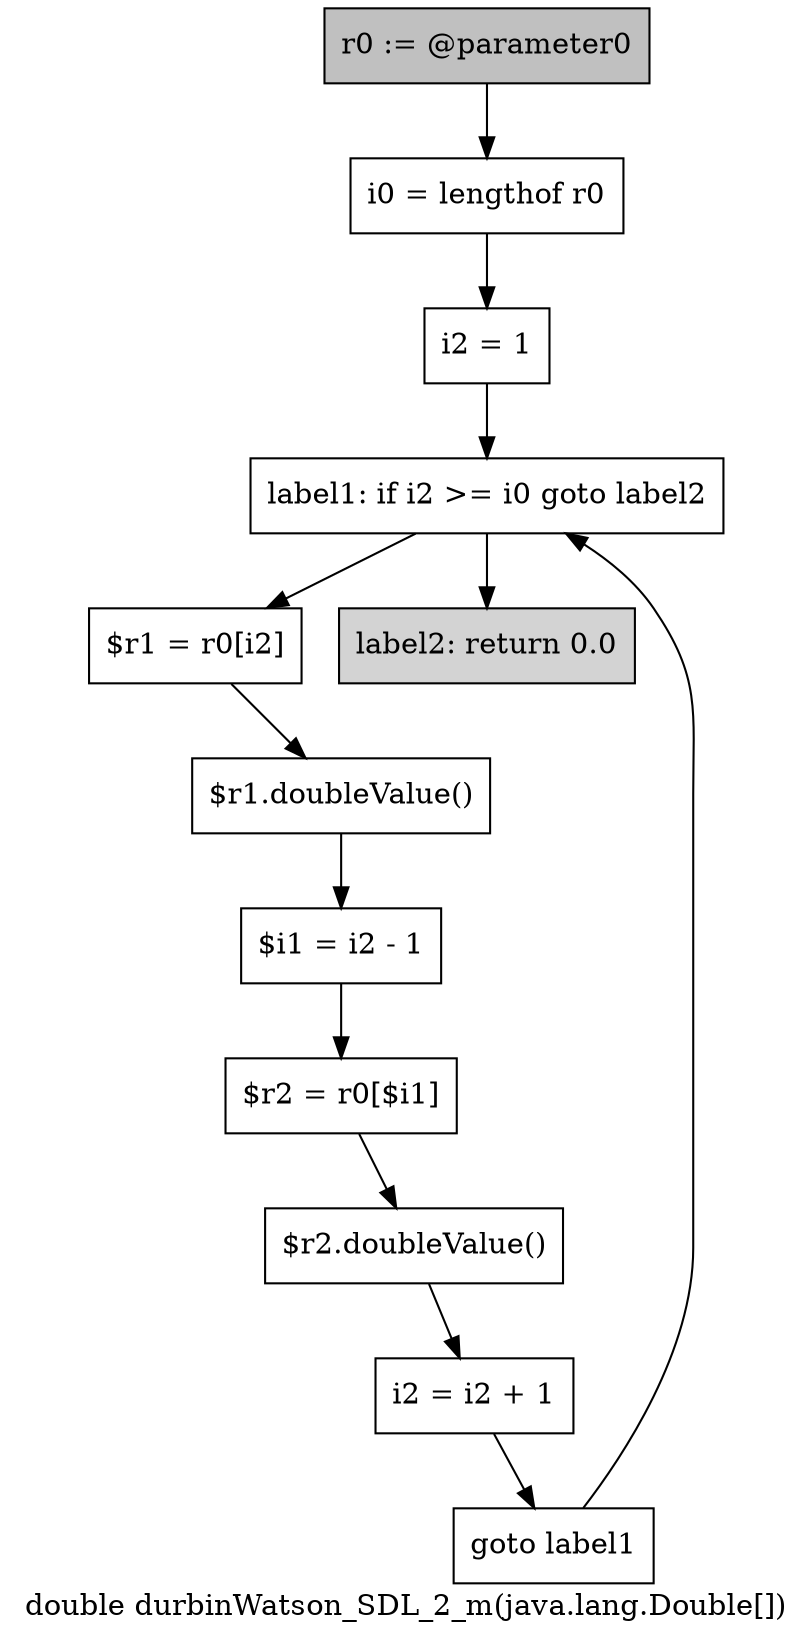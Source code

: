 digraph "double durbinWatson_SDL_2_m(java.lang.Double[])" {
    label="double durbinWatson_SDL_2_m(java.lang.Double[])";
    node [shape=box];
    "0" [style=filled,fillcolor=gray,label="r0 := @parameter0",];
    "1" [label="i0 = lengthof r0",];
    "0"->"1";
    "2" [label="i2 = 1",];
    "1"->"2";
    "3" [label="label1: if i2 >= i0 goto label2",];
    "2"->"3";
    "4" [label="$r1 = r0[i2]",];
    "3"->"4";
    "11" [style=filled,fillcolor=lightgray,label="label2: return 0.0",];
    "3"->"11";
    "5" [label="$r1.doubleValue()",];
    "4"->"5";
    "6" [label="$i1 = i2 - 1",];
    "5"->"6";
    "7" [label="$r2 = r0[$i1]",];
    "6"->"7";
    "8" [label="$r2.doubleValue()",];
    "7"->"8";
    "9" [label="i2 = i2 + 1",];
    "8"->"9";
    "10" [label="goto label1",];
    "9"->"10";
    "10"->"3";
}
